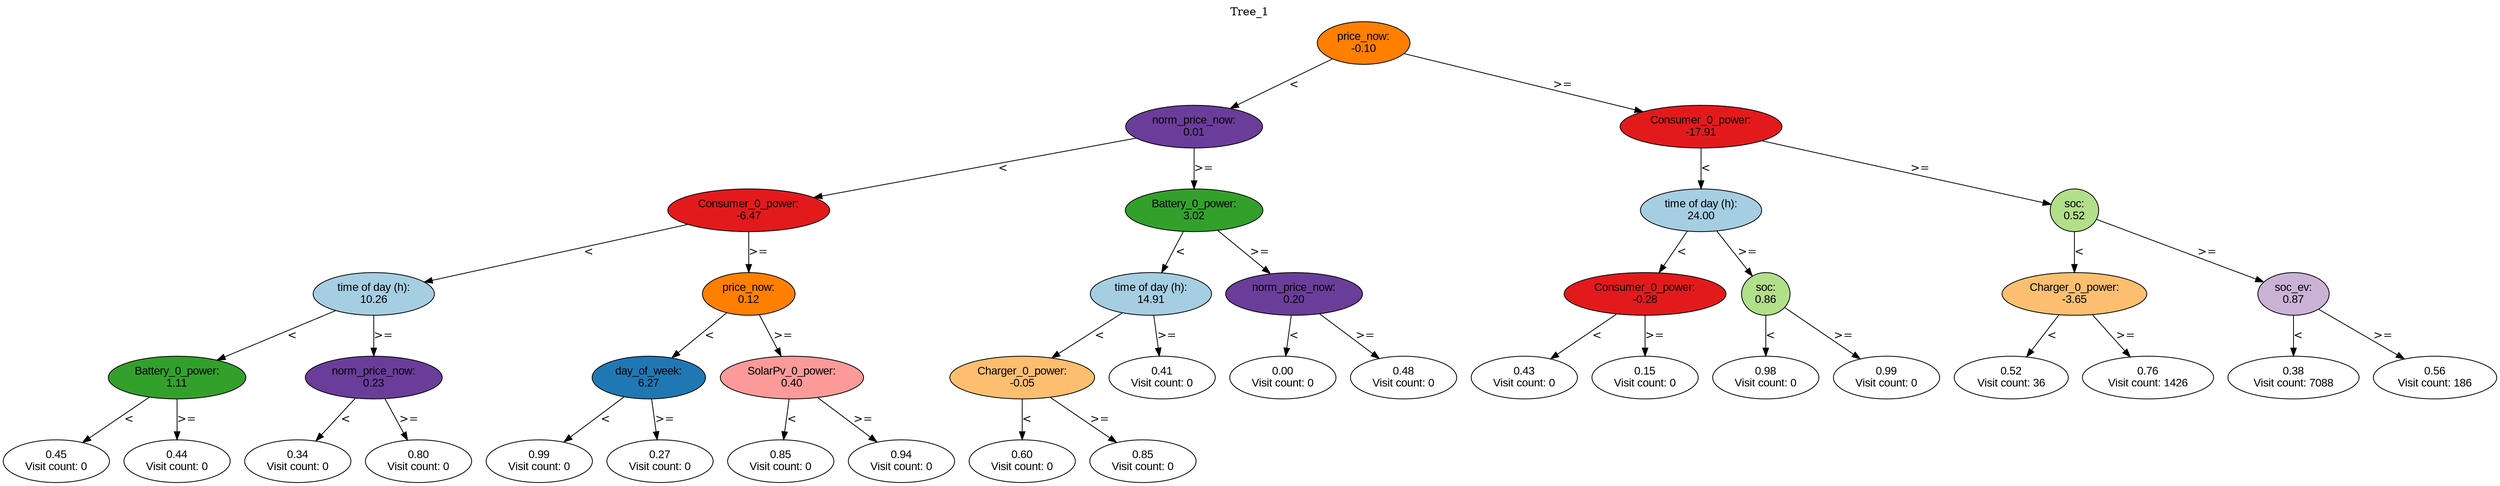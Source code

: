 digraph BST {
    node [fontname="Arial" style=filled colorscheme=paired12];
    0 [ label = "price_now:
-0.10" fillcolor=8];
    1 [ label = "norm_price_now:
0.01" fillcolor=10];
    2 [ label = "Consumer_0_power:
-6.47" fillcolor=6];
    3 [ label = "time of day (h):
10.26" fillcolor=1];
    4 [ label = "Battery_0_power:
1.11" fillcolor=4];
    5 [ label = "0.45
Visit count: 0" fillcolor=white];
    6 [ label = "0.44
Visit count: 0" fillcolor=white];
    7 [ label = "norm_price_now:
0.23" fillcolor=10];
    8 [ label = "0.34
Visit count: 0" fillcolor=white];
    9 [ label = "0.80
Visit count: 0" fillcolor=white];
    10 [ label = "price_now:
0.12" fillcolor=8];
    11 [ label = "day_of_week:
6.27" fillcolor=2];
    12 [ label = "0.99
Visit count: 0" fillcolor=white];
    13 [ label = "0.27
Visit count: 0" fillcolor=white];
    14 [ label = "SolarPv_0_power:
0.40" fillcolor=5];
    15 [ label = "0.85
Visit count: 0" fillcolor=white];
    16 [ label = "0.94
Visit count: 0" fillcolor=white];
    17 [ label = "Battery_0_power:
3.02" fillcolor=4];
    18 [ label = "time of day (h):
14.91" fillcolor=1];
    19 [ label = "Charger_0_power:
-0.05" fillcolor=7];
    20 [ label = "0.60
Visit count: 0" fillcolor=white];
    21 [ label = "0.85
Visit count: 0" fillcolor=white];
    22 [ label = "0.41
Visit count: 0" fillcolor=white];
    23 [ label = "norm_price_now:
0.20" fillcolor=10];
    24 [ label = "0.00
Visit count: 0" fillcolor=white];
    25 [ label = "0.48
Visit count: 0" fillcolor=white];
    26 [ label = "Consumer_0_power:
-17.91" fillcolor=6];
    27 [ label = "time of day (h):
24.00" fillcolor=1];
    28 [ label = "Consumer_0_power:
-0.28" fillcolor=6];
    29 [ label = "0.43
Visit count: 0" fillcolor=white];
    30 [ label = "0.15
Visit count: 0" fillcolor=white];
    31 [ label = "soc:
0.86" fillcolor=3];
    32 [ label = "0.98
Visit count: 0" fillcolor=white];
    33 [ label = "0.99
Visit count: 0" fillcolor=white];
    34 [ label = "soc:
0.52" fillcolor=3];
    35 [ label = "Charger_0_power:
-3.65" fillcolor=7];
    36 [ label = "0.52
Visit count: 36" fillcolor=white];
    37 [ label = "0.76
Visit count: 1426" fillcolor=white];
    38 [ label = "soc_ev:
0.87" fillcolor=9];
    39 [ label = "0.38
Visit count: 7088" fillcolor=white];
    40 [ label = "0.56
Visit count: 186" fillcolor=white];

    0  -> 1[ label = "<"];
    0  -> 26[ label = ">="];
    1  -> 2[ label = "<"];
    1  -> 17[ label = ">="];
    2  -> 3[ label = "<"];
    2  -> 10[ label = ">="];
    3  -> 4[ label = "<"];
    3  -> 7[ label = ">="];
    4  -> 5[ label = "<"];
    4  -> 6[ label = ">="];
    7  -> 8[ label = "<"];
    7  -> 9[ label = ">="];
    10  -> 11[ label = "<"];
    10  -> 14[ label = ">="];
    11  -> 12[ label = "<"];
    11  -> 13[ label = ">="];
    14  -> 15[ label = "<"];
    14  -> 16[ label = ">="];
    17  -> 18[ label = "<"];
    17  -> 23[ label = ">="];
    18  -> 19[ label = "<"];
    18  -> 22[ label = ">="];
    19  -> 20[ label = "<"];
    19  -> 21[ label = ">="];
    23  -> 24[ label = "<"];
    23  -> 25[ label = ">="];
    26  -> 27[ label = "<"];
    26  -> 34[ label = ">="];
    27  -> 28[ label = "<"];
    27  -> 31[ label = ">="];
    28  -> 29[ label = "<"];
    28  -> 30[ label = ">="];
    31  -> 32[ label = "<"];
    31  -> 33[ label = ">="];
    34  -> 35[ label = "<"];
    34  -> 38[ label = ">="];
    35  -> 36[ label = "<"];
    35  -> 37[ label = ">="];
    38  -> 39[ label = "<"];
    38  -> 40[ label = ">="];

    labelloc="t";
    label="Tree_1";
}